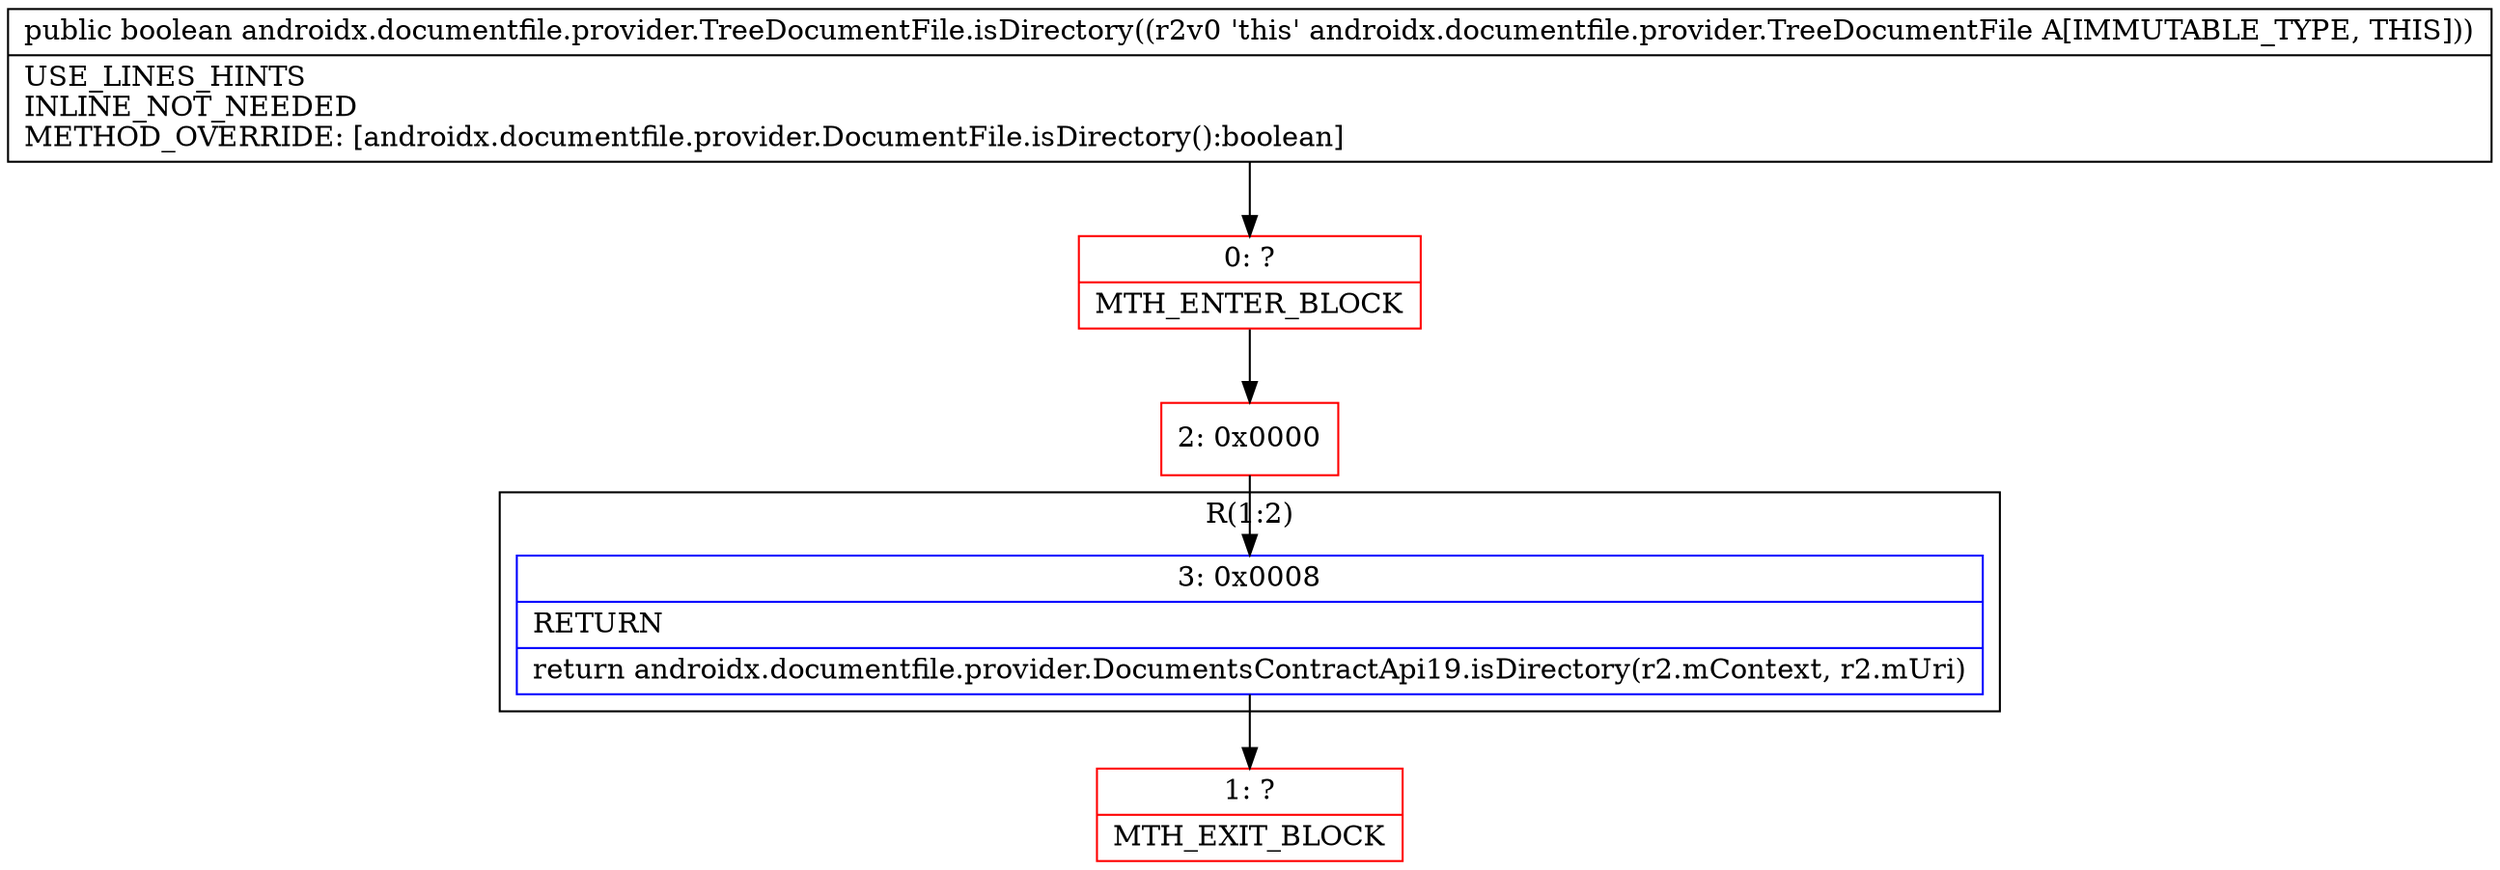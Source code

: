 digraph "CFG forandroidx.documentfile.provider.TreeDocumentFile.isDirectory()Z" {
subgraph cluster_Region_441589464 {
label = "R(1:2)";
node [shape=record,color=blue];
Node_3 [shape=record,label="{3\:\ 0x0008|RETURN\l|return androidx.documentfile.provider.DocumentsContractApi19.isDirectory(r2.mContext, r2.mUri)\l}"];
}
Node_0 [shape=record,color=red,label="{0\:\ ?|MTH_ENTER_BLOCK\l}"];
Node_2 [shape=record,color=red,label="{2\:\ 0x0000}"];
Node_1 [shape=record,color=red,label="{1\:\ ?|MTH_EXIT_BLOCK\l}"];
MethodNode[shape=record,label="{public boolean androidx.documentfile.provider.TreeDocumentFile.isDirectory((r2v0 'this' androidx.documentfile.provider.TreeDocumentFile A[IMMUTABLE_TYPE, THIS]))  | USE_LINES_HINTS\lINLINE_NOT_NEEDED\lMETHOD_OVERRIDE: [androidx.documentfile.provider.DocumentFile.isDirectory():boolean]\l}"];
MethodNode -> Node_0;Node_3 -> Node_1;
Node_0 -> Node_2;
Node_2 -> Node_3;
}


